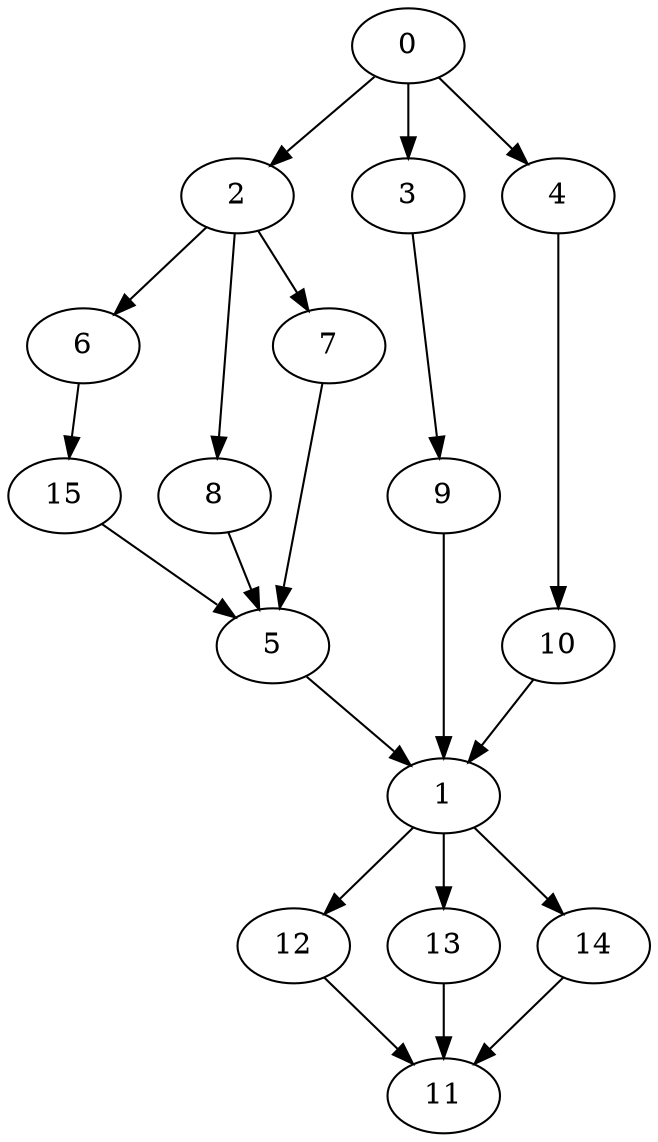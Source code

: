 digraph "SeriesParallel-MaxBf-3_Nodes_16_CCR_10.00_WeightType_Random" {
	graph ["Duplicate states"=0,
		GraphType=S_P,
		"Max states in OPEN"=0,
		Modes="120000ms; topo-ordered tasks, ; Pruning: task equivalence, fixed order ready list, ; F-value: ; Optimisation: best schedule length (\
SL) optimisation on equal, ",
		NumberOfTasks=16,
		"Pruned using list schedule length"=1076,
		"States removed from OPEN"=0,
		TargetSystem="Homogeneous-4",
		"Time to schedule (ms)"=111,
		"Total idle time"=0,
		"Total schedule length"=90,
		"Total sequential time"=90,
		"Total states created"=1491
	];
	0	["Finish time"=8,
		Processor=0,
		"Start time"=0,
		Weight=8];
	2	["Finish time"=13,
		Processor=0,
		"Start time"=8,
		Weight=5];
	0 -> 2	[Weight=47];
	3	["Finish time"=26,
		Processor=0,
		"Start time"=23,
		Weight=3];
	0 -> 3	[Weight=47];
	4	["Finish time"=31,
		Processor=0,
		"Start time"=26,
		Weight=5];
	0 -> 4	[Weight=60];
	6	["Finish time"=23,
		Processor=0,
		"Start time"=13,
		Weight=10];
	2 -> 6	[Weight=13];
	8	["Finish time"=33,
		Processor=0,
		"Start time"=31,
		Weight=2];
	2 -> 8	[Weight=27];
	7	["Finish time"=40,
		Processor=0,
		"Start time"=33,
		Weight=7];
	2 -> 7	[Weight=27];
	15	["Finish time"=53,
		Processor=0,
		"Start time"=48,
		Weight=5];
	6 -> 15	[Weight=53];
	9	["Finish time"=48,
		Processor=0,
		"Start time"=40,
		Weight=8];
	3 -> 9	[Weight=40];
	10	["Finish time"=55,
		Processor=0,
		"Start time"=53,
		Weight=2];
	4 -> 10	[Weight=53];
	5	["Finish time"=57,
		Processor=0,
		"Start time"=55,
		Weight=2];
	8 -> 5	[Weight=53];
	7 -> 5	[Weight=40];
	1	["Finish time"=62,
		Processor=0,
		"Start time"=57,
		Weight=5];
	9 -> 1	[Weight=67];
	15 -> 5	[Weight=20];
	10 -> 1	[Weight=47];
	5 -> 1	[Weight=33];
	12	["Finish time"=64,
		Processor=0,
		"Start time"=62,
		Weight=2];
	1 -> 12	[Weight=60];
	13	["Finish time"=72,
		Processor=0,
		"Start time"=64,
		Weight=8];
	1 -> 13	[Weight=33];
	14	["Finish time"=80,
		Processor=0,
		"Start time"=72,
		Weight=8];
	1 -> 14	[Weight=60];
	11	["Finish time"=90,
		Processor=0,
		"Start time"=80,
		Weight=10];
	12 -> 11	[Weight=67];
	13 -> 11	[Weight=27];
	14 -> 11	[Weight=27];
}
